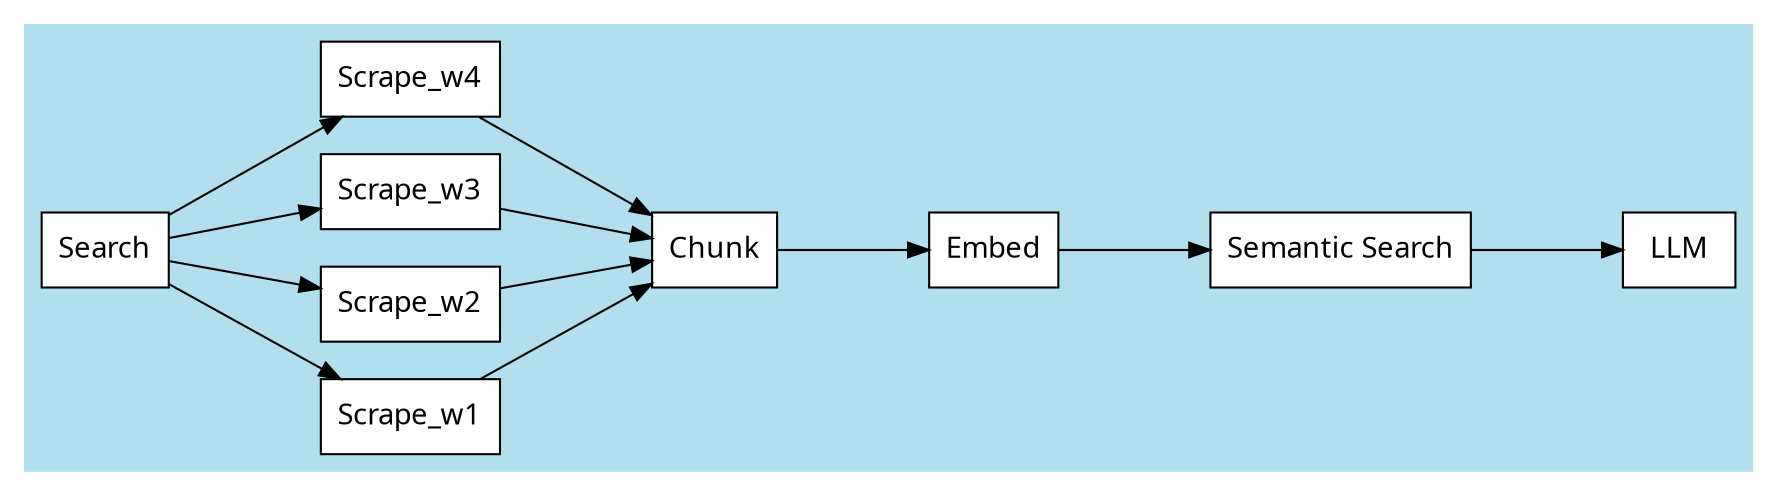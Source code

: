 digraph {
  bgcolor=transparent
  rankdir=LR
  graph [fontsize=18 fontname="HackNerdFont" style=filled color=lightblue2]
  node [fontsize=14 fontname="HackNerdFont" shape=box style=filled fillcolor=white]
  edge [fontsize=12 minlen=2 fontname="HackNerdFont"]

  subgraph cluster {
    Search -> Scrape_w1 -> Chunk -> Embed -> "Semantic Search" -> LLM
    Search -> Scrape_w2 -> Chunk
    Search -> Scrape_w3 -> Chunk
    Search -> Scrape_w4 -> Chunk
  }
}
